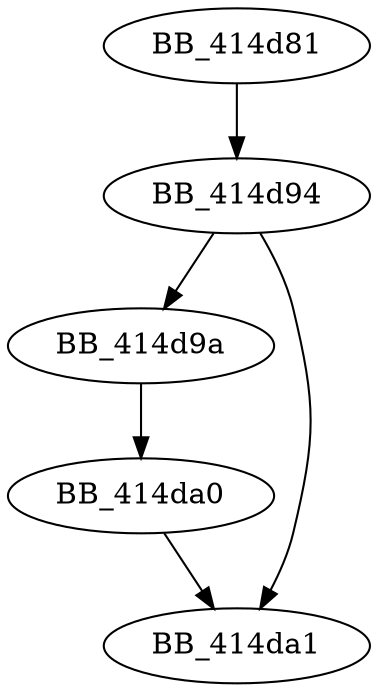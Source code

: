 DiGraph sub_414D81{
BB_414d81->BB_414d94
BB_414d94->BB_414d9a
BB_414d94->BB_414da1
BB_414d9a->BB_414da0
BB_414da0->BB_414da1
}

